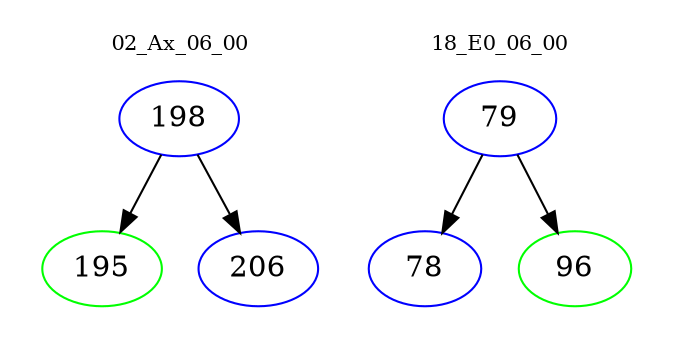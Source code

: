 digraph{
subgraph cluster_0 {
color = white
label = "02_Ax_06_00";
fontsize=10;
T0_198 [label="198", color="blue"]
T0_198 -> T0_195 [color="black"]
T0_195 [label="195", color="green"]
T0_198 -> T0_206 [color="black"]
T0_206 [label="206", color="blue"]
}
subgraph cluster_1 {
color = white
label = "18_E0_06_00";
fontsize=10;
T1_79 [label="79", color="blue"]
T1_79 -> T1_78 [color="black"]
T1_78 [label="78", color="blue"]
T1_79 -> T1_96 [color="black"]
T1_96 [label="96", color="green"]
}
}
